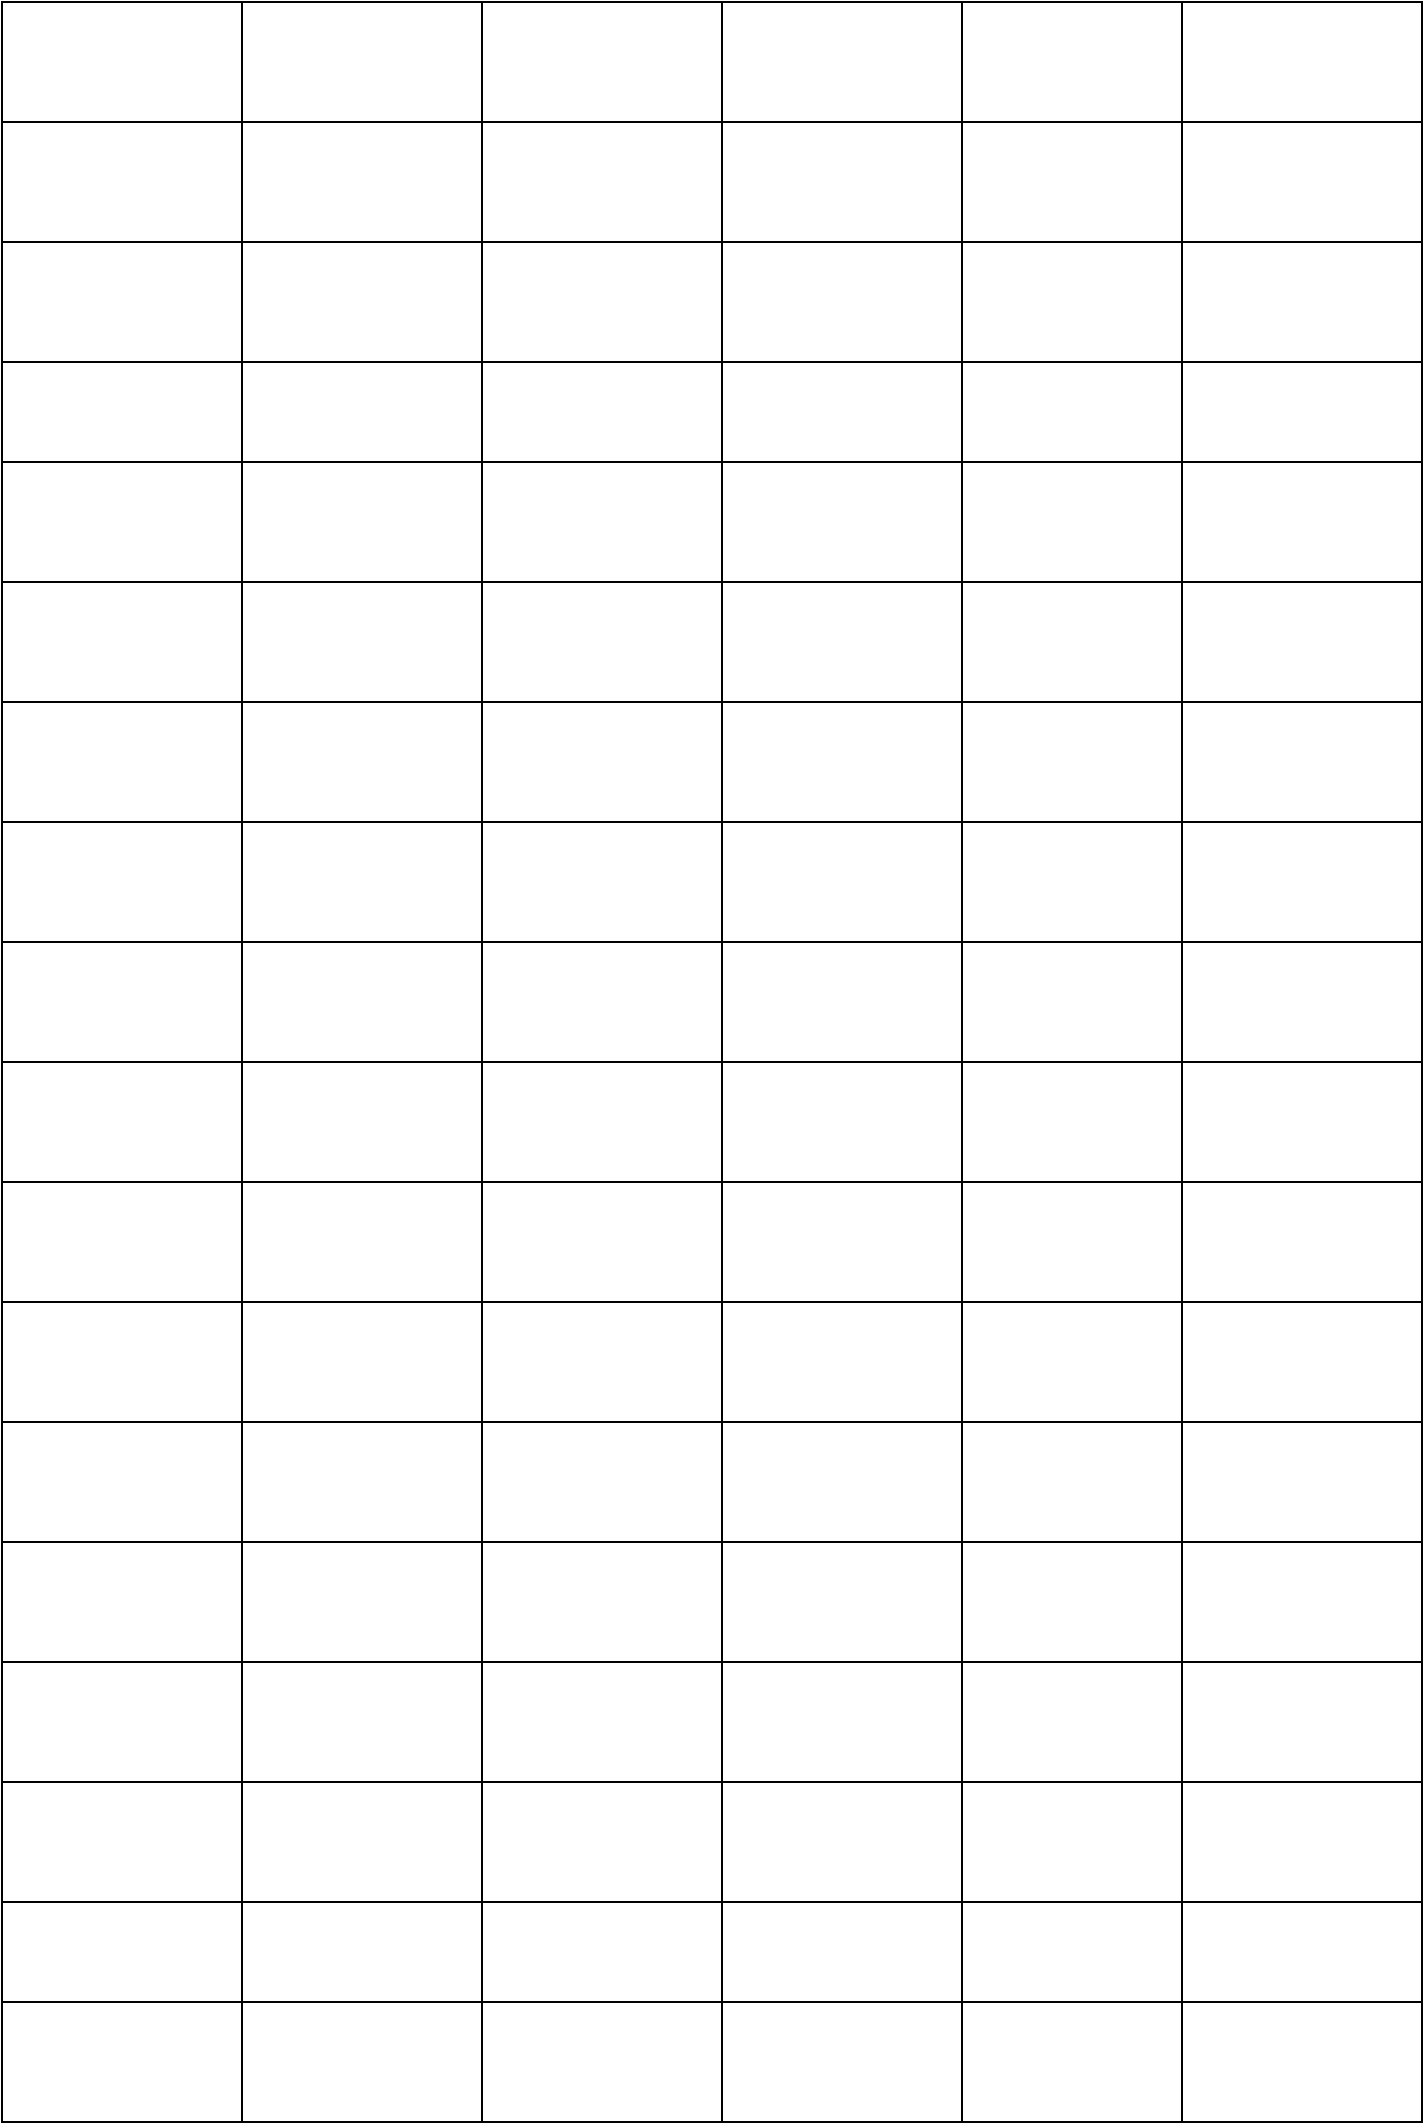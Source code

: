 <mxfile version="12.1.9" type="device" pages="1"><diagram id="gXVP6aPuS9P7lXkgRKgd" name="Page-1"><mxGraphModel dx="1408" dy="731" grid="1" gridSize="10" guides="1" tooltips="1" connect="1" arrows="1" fold="1" page="1" pageScale="1" pageWidth="827" pageHeight="1169" math="0" shadow="0"><root><mxCell id="0"/><mxCell id="1" parent="0"/><mxCell id="QkRmYsP--xVZrju_bYLS-12" value="" style="rounded=0;whiteSpace=wrap;html=1;" vertex="1" parent="1"><mxGeometry x="40" y="30" width="120" height="60" as="geometry"/></mxCell><mxCell id="QkRmYsP--xVZrju_bYLS-13" value="" style="rounded=0;whiteSpace=wrap;html=1;" vertex="1" parent="1"><mxGeometry x="160" y="30" width="120" height="60" as="geometry"/></mxCell><mxCell id="QkRmYsP--xVZrju_bYLS-14" value="" style="rounded=0;whiteSpace=wrap;html=1;" vertex="1" parent="1"><mxGeometry x="280" y="30" width="120" height="60" as="geometry"/></mxCell><mxCell id="QkRmYsP--xVZrju_bYLS-15" value="" style="rounded=0;whiteSpace=wrap;html=1;" vertex="1" parent="1"><mxGeometry x="400" y="30" width="120" height="60" as="geometry"/></mxCell><mxCell id="QkRmYsP--xVZrju_bYLS-16" value="" style="rounded=0;whiteSpace=wrap;html=1;" vertex="1" parent="1"><mxGeometry x="520" y="30" width="120" height="60" as="geometry"/></mxCell><mxCell id="QkRmYsP--xVZrju_bYLS-17" value="" style="rounded=0;whiteSpace=wrap;html=1;" vertex="1" parent="1"><mxGeometry x="630" y="30" width="120" height="60" as="geometry"/></mxCell><mxCell id="QkRmYsP--xVZrju_bYLS-18" value="" style="rounded=0;whiteSpace=wrap;html=1;" vertex="1" parent="1"><mxGeometry x="40" y="90" width="120" height="60" as="geometry"/></mxCell><mxCell id="QkRmYsP--xVZrju_bYLS-19" value="" style="rounded=0;whiteSpace=wrap;html=1;" vertex="1" parent="1"><mxGeometry x="160" y="90" width="120" height="60" as="geometry"/></mxCell><mxCell id="QkRmYsP--xVZrju_bYLS-20" value="" style="rounded=0;whiteSpace=wrap;html=1;" vertex="1" parent="1"><mxGeometry x="280" y="90" width="120" height="60" as="geometry"/></mxCell><mxCell id="QkRmYsP--xVZrju_bYLS-21" value="" style="rounded=0;whiteSpace=wrap;html=1;" vertex="1" parent="1"><mxGeometry x="400" y="90" width="120" height="60" as="geometry"/></mxCell><mxCell id="QkRmYsP--xVZrju_bYLS-22" value="" style="rounded=0;whiteSpace=wrap;html=1;" vertex="1" parent="1"><mxGeometry x="520" y="90" width="120" height="60" as="geometry"/></mxCell><mxCell id="QkRmYsP--xVZrju_bYLS-23" value="" style="rounded=0;whiteSpace=wrap;html=1;" vertex="1" parent="1"><mxGeometry x="630" y="90" width="120" height="60" as="geometry"/></mxCell><mxCell id="QkRmYsP--xVZrju_bYLS-24" value="" style="rounded=0;whiteSpace=wrap;html=1;" vertex="1" parent="1"><mxGeometry x="40" y="150" width="120" height="60" as="geometry"/></mxCell><mxCell id="QkRmYsP--xVZrju_bYLS-25" value="" style="rounded=0;whiteSpace=wrap;html=1;" vertex="1" parent="1"><mxGeometry x="160" y="150" width="120" height="60" as="geometry"/></mxCell><mxCell id="QkRmYsP--xVZrju_bYLS-26" value="" style="rounded=0;whiteSpace=wrap;html=1;" vertex="1" parent="1"><mxGeometry x="280" y="150" width="120" height="60" as="geometry"/></mxCell><mxCell id="QkRmYsP--xVZrju_bYLS-27" value="" style="rounded=0;whiteSpace=wrap;html=1;" vertex="1" parent="1"><mxGeometry x="400" y="150" width="120" height="60" as="geometry"/></mxCell><mxCell id="QkRmYsP--xVZrju_bYLS-28" value="" style="rounded=0;whiteSpace=wrap;html=1;" vertex="1" parent="1"><mxGeometry x="520" y="150" width="120" height="60" as="geometry"/></mxCell><mxCell id="QkRmYsP--xVZrju_bYLS-29" value="" style="rounded=0;whiteSpace=wrap;html=1;" vertex="1" parent="1"><mxGeometry x="630" y="150" width="120" height="60" as="geometry"/></mxCell><mxCell id="QkRmYsP--xVZrju_bYLS-30" value="" style="rounded=0;whiteSpace=wrap;html=1;" vertex="1" parent="1"><mxGeometry x="40" y="210" width="120" height="60" as="geometry"/></mxCell><mxCell id="QkRmYsP--xVZrju_bYLS-31" value="" style="rounded=0;whiteSpace=wrap;html=1;" vertex="1" parent="1"><mxGeometry x="160" y="210" width="120" height="60" as="geometry"/></mxCell><mxCell id="QkRmYsP--xVZrju_bYLS-32" value="" style="rounded=0;whiteSpace=wrap;html=1;" vertex="1" parent="1"><mxGeometry x="280" y="210" width="120" height="60" as="geometry"/></mxCell><mxCell id="QkRmYsP--xVZrju_bYLS-33" value="" style="rounded=0;whiteSpace=wrap;html=1;" vertex="1" parent="1"><mxGeometry x="400" y="210" width="120" height="60" as="geometry"/></mxCell><mxCell id="QkRmYsP--xVZrju_bYLS-34" value="" style="rounded=0;whiteSpace=wrap;html=1;" vertex="1" parent="1"><mxGeometry x="520" y="210" width="120" height="60" as="geometry"/></mxCell><mxCell id="QkRmYsP--xVZrju_bYLS-35" value="" style="rounded=0;whiteSpace=wrap;html=1;" vertex="1" parent="1"><mxGeometry x="630" y="210" width="120" height="60" as="geometry"/></mxCell><mxCell id="QkRmYsP--xVZrju_bYLS-36" value="" style="rounded=0;whiteSpace=wrap;html=1;" vertex="1" parent="1"><mxGeometry x="40" y="260" width="120" height="60" as="geometry"/></mxCell><mxCell id="QkRmYsP--xVZrju_bYLS-37" value="" style="rounded=0;whiteSpace=wrap;html=1;" vertex="1" parent="1"><mxGeometry x="160" y="260" width="120" height="60" as="geometry"/></mxCell><mxCell id="QkRmYsP--xVZrju_bYLS-38" value="" style="rounded=0;whiteSpace=wrap;html=1;" vertex="1" parent="1"><mxGeometry x="280" y="260" width="120" height="60" as="geometry"/></mxCell><mxCell id="QkRmYsP--xVZrju_bYLS-39" value="" style="rounded=0;whiteSpace=wrap;html=1;" vertex="1" parent="1"><mxGeometry x="400" y="260" width="120" height="60" as="geometry"/></mxCell><mxCell id="QkRmYsP--xVZrju_bYLS-40" value="" style="rounded=0;whiteSpace=wrap;html=1;" vertex="1" parent="1"><mxGeometry x="520" y="260" width="120" height="60" as="geometry"/></mxCell><mxCell id="QkRmYsP--xVZrju_bYLS-41" value="" style="rounded=0;whiteSpace=wrap;html=1;" vertex="1" parent="1"><mxGeometry x="630" y="260" width="120" height="60" as="geometry"/></mxCell><mxCell id="QkRmYsP--xVZrju_bYLS-42" value="" style="rounded=0;whiteSpace=wrap;html=1;" vertex="1" parent="1"><mxGeometry x="40" y="320" width="120" height="60" as="geometry"/></mxCell><mxCell id="QkRmYsP--xVZrju_bYLS-43" value="" style="rounded=0;whiteSpace=wrap;html=1;" vertex="1" parent="1"><mxGeometry x="160" y="320" width="120" height="60" as="geometry"/></mxCell><mxCell id="QkRmYsP--xVZrju_bYLS-44" value="" style="rounded=0;whiteSpace=wrap;html=1;" vertex="1" parent="1"><mxGeometry x="280" y="320" width="120" height="60" as="geometry"/></mxCell><mxCell id="QkRmYsP--xVZrju_bYLS-45" value="" style="rounded=0;whiteSpace=wrap;html=1;" vertex="1" parent="1"><mxGeometry x="400" y="320" width="120" height="60" as="geometry"/></mxCell><mxCell id="QkRmYsP--xVZrju_bYLS-46" value="" style="rounded=0;whiteSpace=wrap;html=1;" vertex="1" parent="1"><mxGeometry x="520" y="320" width="120" height="60" as="geometry"/></mxCell><mxCell id="QkRmYsP--xVZrju_bYLS-47" value="" style="rounded=0;whiteSpace=wrap;html=1;" vertex="1" parent="1"><mxGeometry x="630" y="320" width="120" height="60" as="geometry"/></mxCell><mxCell id="QkRmYsP--xVZrju_bYLS-48" value="" style="rounded=0;whiteSpace=wrap;html=1;" vertex="1" parent="1"><mxGeometry x="40" y="380" width="120" height="60" as="geometry"/></mxCell><mxCell id="QkRmYsP--xVZrju_bYLS-49" value="" style="rounded=0;whiteSpace=wrap;html=1;" vertex="1" parent="1"><mxGeometry x="160" y="380" width="120" height="60" as="geometry"/></mxCell><mxCell id="QkRmYsP--xVZrju_bYLS-50" value="" style="rounded=0;whiteSpace=wrap;html=1;" vertex="1" parent="1"><mxGeometry x="280" y="380" width="120" height="60" as="geometry"/></mxCell><mxCell id="QkRmYsP--xVZrju_bYLS-51" value="" style="rounded=0;whiteSpace=wrap;html=1;" vertex="1" parent="1"><mxGeometry x="400" y="380" width="120" height="60" as="geometry"/></mxCell><mxCell id="QkRmYsP--xVZrju_bYLS-52" value="" style="rounded=0;whiteSpace=wrap;html=1;" vertex="1" parent="1"><mxGeometry x="520" y="380" width="120" height="60" as="geometry"/></mxCell><mxCell id="QkRmYsP--xVZrju_bYLS-53" value="" style="rounded=0;whiteSpace=wrap;html=1;" vertex="1" parent="1"><mxGeometry x="630" y="380" width="120" height="60" as="geometry"/></mxCell><mxCell id="QkRmYsP--xVZrju_bYLS-54" value="" style="rounded=0;whiteSpace=wrap;html=1;" vertex="1" parent="1"><mxGeometry x="40" y="440" width="120" height="60" as="geometry"/></mxCell><mxCell id="QkRmYsP--xVZrju_bYLS-55" value="" style="rounded=0;whiteSpace=wrap;html=1;" vertex="1" parent="1"><mxGeometry x="160" y="440" width="120" height="60" as="geometry"/></mxCell><mxCell id="QkRmYsP--xVZrju_bYLS-56" value="" style="rounded=0;whiteSpace=wrap;html=1;" vertex="1" parent="1"><mxGeometry x="280" y="440" width="120" height="60" as="geometry"/></mxCell><mxCell id="QkRmYsP--xVZrju_bYLS-57" value="" style="rounded=0;whiteSpace=wrap;html=1;" vertex="1" parent="1"><mxGeometry x="400" y="440" width="120" height="60" as="geometry"/></mxCell><mxCell id="QkRmYsP--xVZrju_bYLS-58" value="" style="rounded=0;whiteSpace=wrap;html=1;" vertex="1" parent="1"><mxGeometry x="520" y="440" width="120" height="60" as="geometry"/></mxCell><mxCell id="QkRmYsP--xVZrju_bYLS-59" value="" style="rounded=0;whiteSpace=wrap;html=1;" vertex="1" parent="1"><mxGeometry x="630" y="440" width="120" height="60" as="geometry"/></mxCell><mxCell id="QkRmYsP--xVZrju_bYLS-60" value="" style="rounded=0;whiteSpace=wrap;html=1;" vertex="1" parent="1"><mxGeometry x="40" y="500" width="120" height="60" as="geometry"/></mxCell><mxCell id="QkRmYsP--xVZrju_bYLS-61" value="" style="rounded=0;whiteSpace=wrap;html=1;" vertex="1" parent="1"><mxGeometry x="160" y="500" width="120" height="60" as="geometry"/></mxCell><mxCell id="QkRmYsP--xVZrju_bYLS-62" value="" style="rounded=0;whiteSpace=wrap;html=1;" vertex="1" parent="1"><mxGeometry x="280" y="500" width="120" height="60" as="geometry"/></mxCell><mxCell id="QkRmYsP--xVZrju_bYLS-63" value="" style="rounded=0;whiteSpace=wrap;html=1;" vertex="1" parent="1"><mxGeometry x="400" y="500" width="120" height="60" as="geometry"/></mxCell><mxCell id="QkRmYsP--xVZrju_bYLS-64" value="" style="rounded=0;whiteSpace=wrap;html=1;" vertex="1" parent="1"><mxGeometry x="520" y="500" width="120" height="60" as="geometry"/></mxCell><mxCell id="QkRmYsP--xVZrju_bYLS-65" value="" style="rounded=0;whiteSpace=wrap;html=1;" vertex="1" parent="1"><mxGeometry x="630" y="500" width="120" height="60" as="geometry"/></mxCell><mxCell id="QkRmYsP--xVZrju_bYLS-66" value="" style="rounded=0;whiteSpace=wrap;html=1;" vertex="1" parent="1"><mxGeometry x="40" y="560" width="120" height="60" as="geometry"/></mxCell><mxCell id="QkRmYsP--xVZrju_bYLS-67" value="" style="rounded=0;whiteSpace=wrap;html=1;" vertex="1" parent="1"><mxGeometry x="160" y="560" width="120" height="60" as="geometry"/></mxCell><mxCell id="QkRmYsP--xVZrju_bYLS-68" value="" style="rounded=0;whiteSpace=wrap;html=1;" vertex="1" parent="1"><mxGeometry x="280" y="560" width="120" height="60" as="geometry"/></mxCell><mxCell id="QkRmYsP--xVZrju_bYLS-69" value="" style="rounded=0;whiteSpace=wrap;html=1;" vertex="1" parent="1"><mxGeometry x="400" y="560" width="120" height="60" as="geometry"/></mxCell><mxCell id="QkRmYsP--xVZrju_bYLS-70" value="" style="rounded=0;whiteSpace=wrap;html=1;" vertex="1" parent="1"><mxGeometry x="520" y="560" width="120" height="60" as="geometry"/></mxCell><mxCell id="QkRmYsP--xVZrju_bYLS-71" value="" style="rounded=0;whiteSpace=wrap;html=1;" vertex="1" parent="1"><mxGeometry x="630" y="560" width="120" height="60" as="geometry"/></mxCell><mxCell id="QkRmYsP--xVZrju_bYLS-72" value="" style="rounded=0;whiteSpace=wrap;html=1;" vertex="1" parent="1"><mxGeometry x="40" y="620" width="120" height="60" as="geometry"/></mxCell><mxCell id="QkRmYsP--xVZrju_bYLS-73" value="" style="rounded=0;whiteSpace=wrap;html=1;" vertex="1" parent="1"><mxGeometry x="160" y="620" width="120" height="60" as="geometry"/></mxCell><mxCell id="QkRmYsP--xVZrju_bYLS-74" value="" style="rounded=0;whiteSpace=wrap;html=1;" vertex="1" parent="1"><mxGeometry x="280" y="620" width="120" height="60" as="geometry"/></mxCell><mxCell id="QkRmYsP--xVZrju_bYLS-75" value="" style="rounded=0;whiteSpace=wrap;html=1;" vertex="1" parent="1"><mxGeometry x="400" y="620" width="120" height="60" as="geometry"/></mxCell><mxCell id="QkRmYsP--xVZrju_bYLS-76" value="" style="rounded=0;whiteSpace=wrap;html=1;" vertex="1" parent="1"><mxGeometry x="520" y="620" width="120" height="60" as="geometry"/></mxCell><mxCell id="QkRmYsP--xVZrju_bYLS-77" value="" style="rounded=0;whiteSpace=wrap;html=1;" vertex="1" parent="1"><mxGeometry x="630" y="620" width="120" height="60" as="geometry"/></mxCell><mxCell id="QkRmYsP--xVZrju_bYLS-78" value="" style="rounded=0;whiteSpace=wrap;html=1;" vertex="1" parent="1"><mxGeometry x="40" y="680" width="120" height="60" as="geometry"/></mxCell><mxCell id="QkRmYsP--xVZrju_bYLS-79" value="" style="rounded=0;whiteSpace=wrap;html=1;" vertex="1" parent="1"><mxGeometry x="160" y="680" width="120" height="60" as="geometry"/></mxCell><mxCell id="QkRmYsP--xVZrju_bYLS-80" value="" style="rounded=0;whiteSpace=wrap;html=1;" vertex="1" parent="1"><mxGeometry x="280" y="680" width="120" height="60" as="geometry"/></mxCell><mxCell id="QkRmYsP--xVZrju_bYLS-81" value="" style="rounded=0;whiteSpace=wrap;html=1;" vertex="1" parent="1"><mxGeometry x="400" y="680" width="120" height="60" as="geometry"/></mxCell><mxCell id="QkRmYsP--xVZrju_bYLS-82" value="" style="rounded=0;whiteSpace=wrap;html=1;" vertex="1" parent="1"><mxGeometry x="520" y="680" width="120" height="60" as="geometry"/></mxCell><mxCell id="QkRmYsP--xVZrju_bYLS-83" value="" style="rounded=0;whiteSpace=wrap;html=1;" vertex="1" parent="1"><mxGeometry x="630" y="680" width="120" height="60" as="geometry"/></mxCell><mxCell id="QkRmYsP--xVZrju_bYLS-84" value="" style="rounded=0;whiteSpace=wrap;html=1;" vertex="1" parent="1"><mxGeometry x="40" y="740" width="120" height="60" as="geometry"/></mxCell><mxCell id="QkRmYsP--xVZrju_bYLS-85" value="" style="rounded=0;whiteSpace=wrap;html=1;" vertex="1" parent="1"><mxGeometry x="160" y="740" width="120" height="60" as="geometry"/></mxCell><mxCell id="QkRmYsP--xVZrju_bYLS-86" value="" style="rounded=0;whiteSpace=wrap;html=1;" vertex="1" parent="1"><mxGeometry x="280" y="740" width="120" height="60" as="geometry"/></mxCell><mxCell id="QkRmYsP--xVZrju_bYLS-87" value="" style="rounded=0;whiteSpace=wrap;html=1;" vertex="1" parent="1"><mxGeometry x="400" y="740" width="120" height="60" as="geometry"/></mxCell><mxCell id="QkRmYsP--xVZrju_bYLS-88" value="" style="rounded=0;whiteSpace=wrap;html=1;" vertex="1" parent="1"><mxGeometry x="520" y="740" width="120" height="60" as="geometry"/></mxCell><mxCell id="QkRmYsP--xVZrju_bYLS-89" value="" style="rounded=0;whiteSpace=wrap;html=1;" vertex="1" parent="1"><mxGeometry x="630" y="740" width="120" height="60" as="geometry"/></mxCell><mxCell id="QkRmYsP--xVZrju_bYLS-90" value="" style="rounded=0;whiteSpace=wrap;html=1;" vertex="1" parent="1"><mxGeometry x="40" y="800" width="120" height="60" as="geometry"/></mxCell><mxCell id="QkRmYsP--xVZrju_bYLS-91" value="" style="rounded=0;whiteSpace=wrap;html=1;" vertex="1" parent="1"><mxGeometry x="160" y="800" width="120" height="60" as="geometry"/></mxCell><mxCell id="QkRmYsP--xVZrju_bYLS-92" value="" style="rounded=0;whiteSpace=wrap;html=1;" vertex="1" parent="1"><mxGeometry x="280" y="800" width="120" height="60" as="geometry"/></mxCell><mxCell id="QkRmYsP--xVZrju_bYLS-93" value="" style="rounded=0;whiteSpace=wrap;html=1;" vertex="1" parent="1"><mxGeometry x="400" y="800" width="120" height="60" as="geometry"/></mxCell><mxCell id="QkRmYsP--xVZrju_bYLS-94" value="" style="rounded=0;whiteSpace=wrap;html=1;" vertex="1" parent="1"><mxGeometry x="520" y="800" width="120" height="60" as="geometry"/></mxCell><mxCell id="QkRmYsP--xVZrju_bYLS-95" value="" style="rounded=0;whiteSpace=wrap;html=1;" vertex="1" parent="1"><mxGeometry x="630" y="800" width="120" height="60" as="geometry"/></mxCell><mxCell id="QkRmYsP--xVZrju_bYLS-96" value="" style="rounded=0;whiteSpace=wrap;html=1;" vertex="1" parent="1"><mxGeometry x="40" y="860" width="120" height="60" as="geometry"/></mxCell><mxCell id="QkRmYsP--xVZrju_bYLS-97" value="" style="rounded=0;whiteSpace=wrap;html=1;" vertex="1" parent="1"><mxGeometry x="160" y="860" width="120" height="60" as="geometry"/></mxCell><mxCell id="QkRmYsP--xVZrju_bYLS-98" value="" style="rounded=0;whiteSpace=wrap;html=1;" vertex="1" parent="1"><mxGeometry x="280" y="860" width="120" height="60" as="geometry"/></mxCell><mxCell id="QkRmYsP--xVZrju_bYLS-99" value="" style="rounded=0;whiteSpace=wrap;html=1;" vertex="1" parent="1"><mxGeometry x="400" y="860" width="120" height="60" as="geometry"/></mxCell><mxCell id="QkRmYsP--xVZrju_bYLS-100" value="" style="rounded=0;whiteSpace=wrap;html=1;" vertex="1" parent="1"><mxGeometry x="520" y="860" width="120" height="60" as="geometry"/></mxCell><mxCell id="QkRmYsP--xVZrju_bYLS-101" value="" style="rounded=0;whiteSpace=wrap;html=1;" vertex="1" parent="1"><mxGeometry x="630" y="860" width="120" height="60" as="geometry"/></mxCell><mxCell id="QkRmYsP--xVZrju_bYLS-102" value="" style="rounded=0;whiteSpace=wrap;html=1;" vertex="1" parent="1"><mxGeometry x="40" y="920" width="120" height="60" as="geometry"/></mxCell><mxCell id="QkRmYsP--xVZrju_bYLS-103" value="" style="rounded=0;whiteSpace=wrap;html=1;" vertex="1" parent="1"><mxGeometry x="160" y="920" width="120" height="60" as="geometry"/></mxCell><mxCell id="QkRmYsP--xVZrju_bYLS-104" value="" style="rounded=0;whiteSpace=wrap;html=1;" vertex="1" parent="1"><mxGeometry x="280" y="920" width="120" height="60" as="geometry"/></mxCell><mxCell id="QkRmYsP--xVZrju_bYLS-105" value="" style="rounded=0;whiteSpace=wrap;html=1;" vertex="1" parent="1"><mxGeometry x="400" y="920" width="120" height="60" as="geometry"/></mxCell><mxCell id="QkRmYsP--xVZrju_bYLS-106" value="" style="rounded=0;whiteSpace=wrap;html=1;" vertex="1" parent="1"><mxGeometry x="520" y="920" width="120" height="60" as="geometry"/></mxCell><mxCell id="QkRmYsP--xVZrju_bYLS-107" value="" style="rounded=0;whiteSpace=wrap;html=1;" vertex="1" parent="1"><mxGeometry x="630" y="920" width="120" height="60" as="geometry"/></mxCell><mxCell id="QkRmYsP--xVZrju_bYLS-108" value="" style="rounded=0;whiteSpace=wrap;html=1;" vertex="1" parent="1"><mxGeometry x="40" y="980" width="120" height="60" as="geometry"/></mxCell><mxCell id="QkRmYsP--xVZrju_bYLS-109" value="" style="rounded=0;whiteSpace=wrap;html=1;" vertex="1" parent="1"><mxGeometry x="160" y="980" width="120" height="60" as="geometry"/></mxCell><mxCell id="QkRmYsP--xVZrju_bYLS-110" value="" style="rounded=0;whiteSpace=wrap;html=1;" vertex="1" parent="1"><mxGeometry x="280" y="980" width="120" height="60" as="geometry"/></mxCell><mxCell id="QkRmYsP--xVZrju_bYLS-111" value="" style="rounded=0;whiteSpace=wrap;html=1;" vertex="1" parent="1"><mxGeometry x="400" y="980" width="120" height="60" as="geometry"/></mxCell><mxCell id="QkRmYsP--xVZrju_bYLS-112" value="" style="rounded=0;whiteSpace=wrap;html=1;" vertex="1" parent="1"><mxGeometry x="520" y="980" width="120" height="60" as="geometry"/></mxCell><mxCell id="QkRmYsP--xVZrju_bYLS-113" value="" style="rounded=0;whiteSpace=wrap;html=1;" vertex="1" parent="1"><mxGeometry x="630" y="980" width="120" height="60" as="geometry"/></mxCell><mxCell id="QkRmYsP--xVZrju_bYLS-114" value="" style="rounded=0;whiteSpace=wrap;html=1;" vertex="1" parent="1"><mxGeometry x="40" y="1030" width="120" height="60" as="geometry"/></mxCell><mxCell id="QkRmYsP--xVZrju_bYLS-115" value="" style="rounded=0;whiteSpace=wrap;html=1;" vertex="1" parent="1"><mxGeometry x="160" y="1030" width="120" height="60" as="geometry"/></mxCell><mxCell id="QkRmYsP--xVZrju_bYLS-116" value="" style="rounded=0;whiteSpace=wrap;html=1;" vertex="1" parent="1"><mxGeometry x="280" y="1030" width="120" height="60" as="geometry"/></mxCell><mxCell id="QkRmYsP--xVZrju_bYLS-117" value="" style="rounded=0;whiteSpace=wrap;html=1;" vertex="1" parent="1"><mxGeometry x="400" y="1030" width="120" height="60" as="geometry"/></mxCell><mxCell id="QkRmYsP--xVZrju_bYLS-118" value="" style="rounded=0;whiteSpace=wrap;html=1;" vertex="1" parent="1"><mxGeometry x="520" y="1030" width="120" height="60" as="geometry"/></mxCell><mxCell id="QkRmYsP--xVZrju_bYLS-119" value="" style="rounded=0;whiteSpace=wrap;html=1;" vertex="1" parent="1"><mxGeometry x="630" y="1030" width="120" height="60" as="geometry"/></mxCell></root></mxGraphModel></diagram></mxfile>